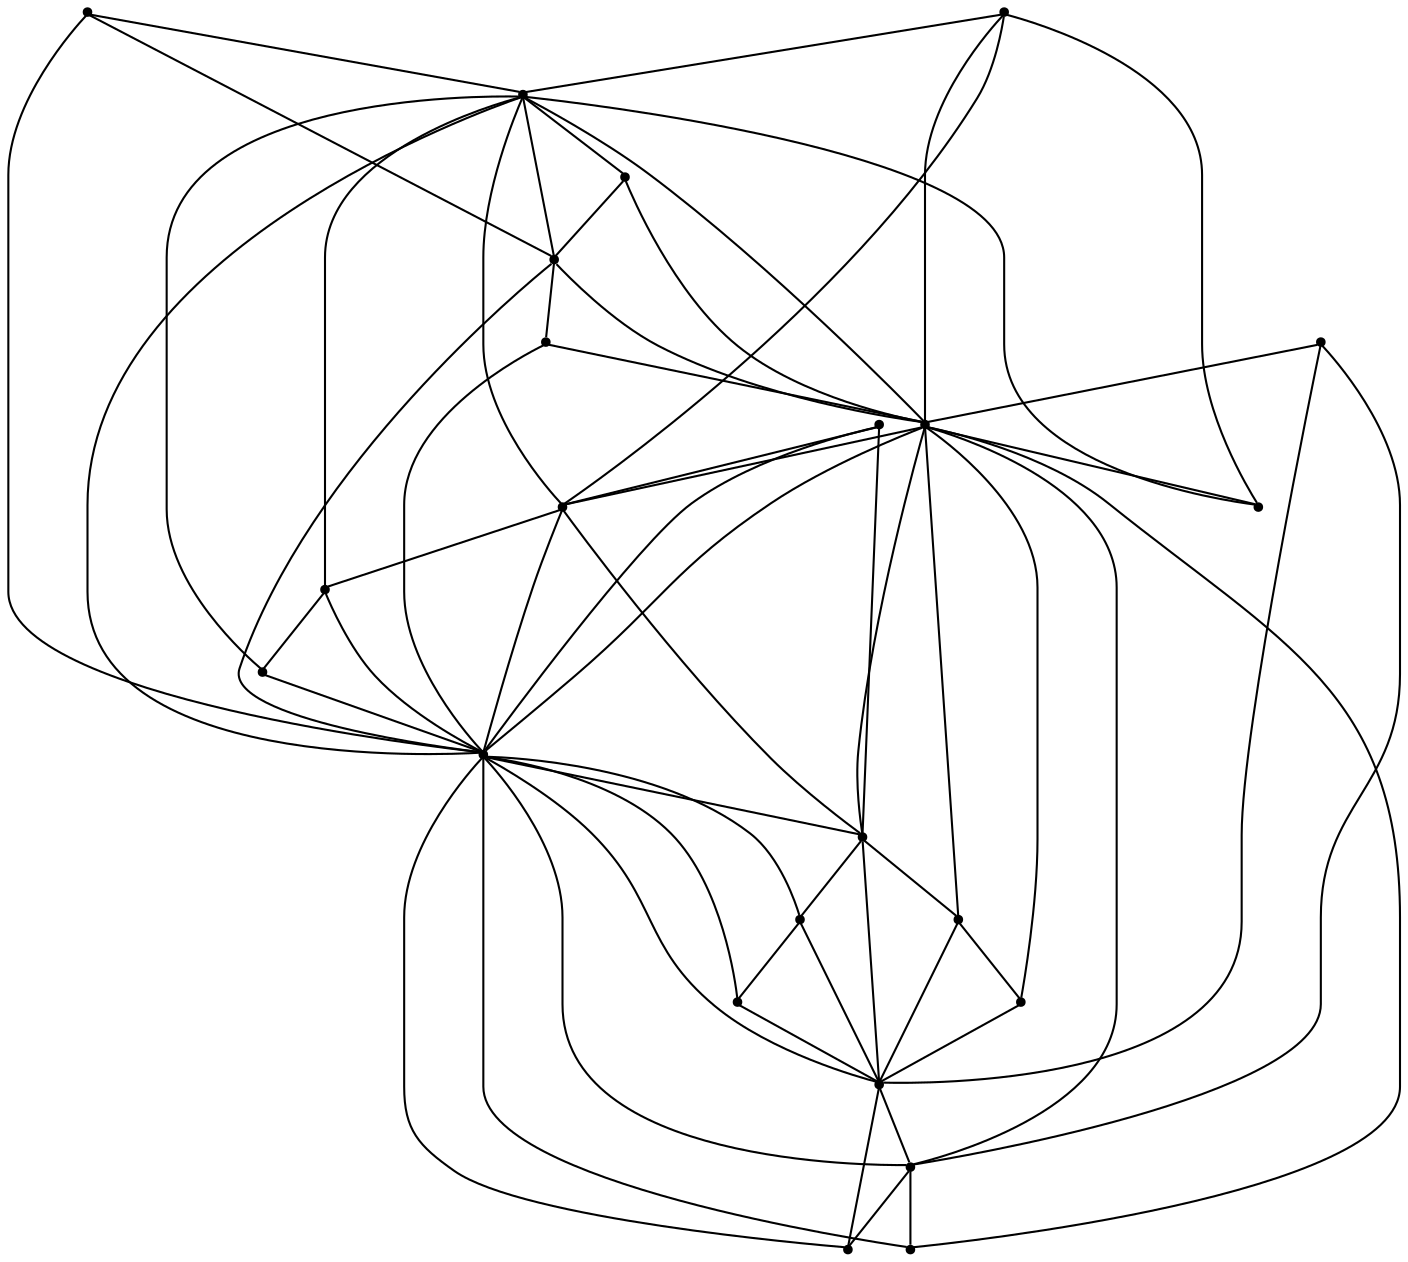 graph {
  node [shape=point,comment="{\"directed\":false,\"doi\":\"10.1007/978-3-319-73915-1_42\",\"figure\":\"3 (2)\"}"]

  v0 [pos="1540.697571089142,413.4187566783801"]
  v1 [pos="1344.1890756973748,229.89593004476194"]
  v2 [pos="1482.302737406715,278.9792440070771"]
  v3 [pos="1533.8776497026242,363.7906397273359"]
  v4 [pos="1533.8776497026242,463.0468736294243"]
  v5 [pos="1513.917150004626,508.9953011227034"]
  v6 [pos="1174.502715392134,388.36929676557577"]
  v7 [pos="1513.917150004626,317.84221223405683"]
  v8 [pos="1214.0486703005486,529.5109624190245"]
  v9 [pos="1482.302737406715,547.8552330399505"]
  v10 [pos="1441.3754513006488,250.09060094254153"]
  v11 [pos="1441.3754513006488,576.7471667647723"]
  v12 [pos="1394.1721155446348,233.31745369070484"]
  v13 [pos="1394.1721155446348,593.5203140166088"]
  v14 [pos="1214.0486703005486,297.3308748971456"]
  v15 [pos="1250.6617048252738,263.13852998753293"]
  v16 [pos="1344.1890756973748,596.9415833119983"]
  v17 [pos="1295.1427886254316,240.0892828276053"]
  v18 [pos="1295.1427886254316,586.7484848797085"]
  v19 [pos="1250.6617048252738,563.7035577049631"]
  v20 [pos="1188.0184653680321,340.13298604338974"]
  v21 [pos="1174.502715392134,438.4684709417379"]
  v22 [pos="1188.0184653680321,486.7045273133705"]

  v0 -- v1 [id="-1",pos="1540.697571089142,413.4187566783801 1344.1890756973748,229.89593004476194 1344.1890756973748,229.89593004476194 1344.1890756973748,229.89593004476194"]
  v6 -- v22 [id="-2",pos="1174.502715392134,388.36929676557577 1188.0184653680321,486.7045273133705 1188.0184653680321,486.7045273133705 1188.0184653680321,486.7045273133705"]
  v6 -- v8 [id="-3",pos="1174.502715392134,388.36929676557577 1214.0486703005486,529.5109624190245 1214.0486703005486,529.5109624190245 1214.0486703005486,529.5109624190245"]
  v21 -- v13 [id="-4",pos="1174.502715392134,438.4684709417379 1394.1721155446348,593.5203140166088 1394.1721155446348,593.5203140166088 1394.1721155446348,593.5203140166088"]
  v21 -- v22 [id="-5",pos="1174.502715392134,438.4684709417379 1188.0184653680321,486.7045273133705 1188.0184653680321,486.7045273133705 1188.0184653680321,486.7045273133705"]
  v6 -- v21 [id="-6",pos="1174.502715392134,388.36929676557577 1174.502715392134,438.4684709417379 1174.502715392134,438.4684709417379 1174.502715392134,438.4684709417379"]
  v6 -- v4 [id="-7",pos="1174.502715392134,388.36929676557577 1533.8776497026242,463.0468736294243 1533.8776497026242,463.0468736294243 1533.8776497026242,463.0468736294243"]
  v20 -- v6 [id="-8",pos="1188.0184653680321,340.13298604338974 1174.502715392134,388.36929676557577 1174.502715392134,388.36929676557577 1174.502715392134,388.36929676557577"]
  v22 -- v13 [id="-9",pos="1188.0184653680321,486.7045273133705 1394.1721155446348,593.5203140166088 1394.1721155446348,593.5203140166088 1394.1721155446348,593.5203140166088"]
  v20 -- v4 [id="-10",pos="1188.0184653680321,340.13298604338974 1533.8776497026242,463.0468736294243 1533.8776497026242,463.0468736294243 1533.8776497026242,463.0468736294243"]
  v8 -- v13 [id="-11",pos="1214.0486703005486,529.5109624190245 1394.1721155446348,593.5203140166088 1394.1721155446348,593.5203140166088 1394.1721155446348,593.5203140166088"]
  v8 -- v21 [id="-12",pos="1214.0486703005486,529.5109624190245 1174.502715392134,438.4684709417379 1174.502715392134,438.4684709417379 1174.502715392134,438.4684709417379"]
  v8 -- v19 [id="-13",pos="1214.0486703005486,529.5109624190245 1250.6617048252738,563.7035577049631 1250.6617048252738,563.7035577049631 1250.6617048252738,563.7035577049631"]
  v8 -- v2 [id="-14",pos="1214.0486703005486,529.5109624190245 1482.302737406715,278.9792440070771 1482.302737406715,278.9792440070771 1482.302737406715,278.9792440070771"]
  v8 -- v4 [id="-15",pos="1214.0486703005486,529.5109624190245 1533.8776497026242,463.0468736294243 1533.8776497026242,463.0468736294243 1533.8776497026242,463.0468736294243"]
  v14 -- v4 [id="-16",pos="1214.0486703005486,297.3308748971456 1533.8776497026242,463.0468736294243 1533.8776497026242,463.0468736294243 1533.8776497026242,463.0468736294243"]
  v14 -- v6 [id="-17",pos="1214.0486703005486,297.3308748971456 1174.502715392134,388.36929676557577 1174.502715392134,388.36929676557577 1174.502715392134,388.36929676557577"]
  v14 -- v20 [id="-18",pos="1214.0486703005486,297.3308748971456 1188.0184653680321,340.13298604338974 1188.0184653680321,340.13298604338974 1188.0184653680321,340.13298604338974"]
  v19 -- v18 [id="-20",pos="1250.6617048252738,563.7035577049631 1295.1427886254316,586.7484848797085 1295.1427886254316,586.7484848797085 1295.1427886254316,586.7484848797085"]
  v19 -- v13 [id="-21",pos="1250.6617048252738,563.7035577049631 1394.1721155446348,593.5203140166088 1394.1721155446348,593.5203140166088 1394.1721155446348,593.5203140166088"]
  v19 -- v4 [id="-22",pos="1250.6617048252738,563.7035577049631 1533.8776497026242,463.0468736294243 1533.8776497026242,463.0468736294243 1533.8776497026242,463.0468736294243"]
  v15 -- v6 [id="-23",pos="1250.6617048252738,263.13852998753293 1174.502715392134,388.36929676557577 1174.502715392134,388.36929676557577 1174.502715392134,388.36929676557577"]
  v15 -- v1 [id="-24",pos="1250.6617048252738,263.13852998753293 1344.1890756973748,229.89593004476194 1344.1890756973748,229.89593004476194 1344.1890756973748,229.89593004476194"]
  v15 -- v14 [id="-25",pos="1250.6617048252738,263.13852998753293 1214.0486703005486,297.3308748971456 1214.0486703005486,297.3308748971456 1214.0486703005486,297.3308748971456"]
  v18 -- v13 [id="-26",pos="1295.1427886254316,586.7484848797085 1394.1721155446348,593.5203140166088 1394.1721155446348,593.5203140166088 1394.1721155446348,593.5203140166088"]
  v18 -- v4 [id="-27",pos="1295.1427886254316,586.7484848797085 1533.8776497026242,463.0468736294243 1533.8776497026242,463.0468736294243 1533.8776497026242,463.0468736294243"]
  v17 -- v4 [id="-28",pos="1295.1427886254316,240.0892828276053 1533.8776497026242,463.0468736294243 1533.8776497026242,463.0468736294243 1533.8776497026242,463.0468736294243"]
  v17 -- v14 [id="-29",pos="1295.1427886254316,240.0892828276053 1214.0486703005486,297.3308748971456 1214.0486703005486,297.3308748971456 1214.0486703005486,297.3308748971456"]
  v16 -- v13 [id="-30",pos="1344.1890756973748,596.9415833119983 1394.1721155446348,593.5203140166088 1394.1721155446348,593.5203140166088 1394.1721155446348,593.5203140166088"]
  v1 -- v17 [id="-31",pos="1344.1890756973748,229.89593004476194 1295.1427886254316,240.0892828276053 1295.1427886254316,240.0892828276053 1295.1427886254316,240.0892828276053"]
  v16 -- v11 [id="-32",pos="1344.1890756973748,596.9415833119983 1441.3754513006488,576.7471667647723 1441.3754513006488,576.7471667647723 1441.3754513006488,576.7471667647723"]
  v16 -- v4 [id="-33",pos="1344.1890756973748,596.9415833119983 1533.8776497026242,463.0468736294243 1533.8776497026242,463.0468736294243 1533.8776497026242,463.0468736294243"]
  v1 -- v4 [id="-34",pos="1344.1890756973748,229.89593004476194 1533.8776497026242,463.0468736294243 1533.8776497026242,463.0468736294243 1533.8776497026242,463.0468736294243"]
  v1 -- v6 [id="-36",pos="1344.1890756973748,229.89593004476194 1174.502715392134,388.36929676557577 1174.502715392134,388.36929676557577 1174.502715392134,388.36929676557577"]
  v1 -- v14 [id="-37",pos="1344.1890756973748,229.89593004476194 1214.0486703005486,297.3308748971456 1214.0486703005486,297.3308748971456 1214.0486703005486,297.3308748971456"]
  v13 -- v11 [id="-38",pos="1394.1721155446348,593.5203140166088 1441.3754513006488,576.7471667647723 1441.3754513006488,576.7471667647723 1441.3754513006488,576.7471667647723"]
  v12 -- v1 [id="-39",pos="1394.1721155446348,233.31745369070484 1344.1890756973748,229.89593004476194 1344.1890756973748,229.89593004476194 1344.1890756973748,229.89593004476194"]
  v13 -- v6 [id="-40",pos="1394.1721155446348,593.5203140166088 1174.502715392134,388.36929676557577 1174.502715392134,388.36929676557577 1174.502715392134,388.36929676557577"]
  v13 -- v9 [id="-41",pos="1394.1721155446348,593.5203140166088 1482.302737406715,547.8552330399505 1482.302737406715,547.8552330399505 1482.302737406715,547.8552330399505"]
  v12 -- v6 [id="-42",pos="1394.1721155446348,233.31745369070484 1174.502715392134,388.36929676557577 1174.502715392134,388.36929676557577 1174.502715392134,388.36929676557577"]
  v11 -- v9 [id="-43",pos="1441.3754513006488,576.7471667647723 1482.302737406715,547.8552330399505 1482.302737406715,547.8552330399505 1482.302737406715,547.8552330399505"]
  v10 -- v12 [id="-44",pos="1441.3754513006488,250.09060094254153 1394.1721155446348,233.31745369070484 1394.1721155446348,233.31745369070484 1394.1721155446348,233.31745369070484"]
  v11 -- v6 [id="-45",pos="1441.3754513006488,576.7471667647723 1174.502715392134,388.36929676557577 1174.502715392134,388.36929676557577 1174.502715392134,388.36929676557577"]
  v11 -- v4 [id="-46",pos="1441.3754513006488,576.7471667647723 1533.8776497026242,463.0468736294243 1533.8776497026242,463.0468736294243 1533.8776497026242,463.0468736294243"]
  v11 -- v5 [id="-47",pos="1441.3754513006488,576.7471667647723 1513.917150004626,508.9953011227034 1513.917150004626,508.9953011227034 1513.917150004626,508.9953011227034"]
  v10 -- v1 [id="-48",pos="1441.3754513006488,250.09060094254153 1344.1890756973748,229.89593004476194 1344.1890756973748,229.89593004476194 1344.1890756973748,229.89593004476194"]
  v10 -- v6 [id="-49",pos="1441.3754513006488,250.09060094254153 1174.502715392134,388.36929676557577 1174.502715392134,388.36929676557577 1174.502715392134,388.36929676557577"]
  v2 -- v10 [id="-50",pos="1482.302737406715,278.9792440070771 1441.3754513006488,250.09060094254153 1441.3754513006488,250.09060094254153 1441.3754513006488,250.09060094254153"]
  v9 -- v6 [id="-51",pos="1482.302737406715,547.8552330399505 1174.502715392134,388.36929676557577 1174.502715392134,388.36929676557577 1174.502715392134,388.36929676557577"]
  v2 -- v6 [id="-52",pos="1482.302737406715,278.9792440070771 1174.502715392134,388.36929676557577 1174.502715392134,388.36929676557577 1174.502715392134,388.36929676557577"]
  v2 -- v1 [id="-53",pos="1482.302737406715,278.9792440070771 1344.1890756973748,229.89593004476194 1344.1890756973748,229.89593004476194 1344.1890756973748,229.89593004476194"]
  v7 -- v8 [id="-54",pos="1513.917150004626,317.84221223405683 1214.0486703005486,529.5109624190245 1214.0486703005486,529.5109624190245 1214.0486703005486,529.5109624190245"]
  v7 -- v6 [id="-55",pos="1513.917150004626,317.84221223405683 1174.502715392134,388.36929676557577 1174.502715392134,388.36929676557577 1174.502715392134,388.36929676557577"]
  v7 -- v2 [id="-56",pos="1513.917150004626,317.84221223405683 1482.302737406715,278.9792440070771 1482.302737406715,278.9792440070771 1482.302737406715,278.9792440070771"]
  v5 -- v4 [id="-57",pos="1513.917150004626,508.9953011227034 1533.8776497026242,463.0468736294243 1533.8776497026242,463.0468736294243 1533.8776497026242,463.0468736294243"]
  v5 -- v6 [id="-58",pos="1513.917150004626,508.9953011227034 1174.502715392134,388.36929676557577 1174.502715392134,388.36929676557577 1174.502715392134,388.36929676557577"]
  v4 -- v0 [id="-59",pos="1533.8776497026242,463.0468736294243 1540.697571089142,413.4187566783801 1540.697571089142,413.4187566783801 1540.697571089142,413.4187566783801"]
  v4 -- v2 [id="-60",pos="1533.8776497026242,463.0468736294243 1482.302737406715,278.9792440070771 1482.302737406715,278.9792440070771 1482.302737406715,278.9792440070771"]
  v4 -- v3 [id="-61",pos="1533.8776497026242,463.0468736294243 1533.8776497026242,363.7906397273359 1533.8776497026242,363.7906397273359 1533.8776497026242,363.7906397273359"]
  v3 -- v1 [id="-62",pos="1533.8776497026242,363.7906397273359 1344.1890756973748,229.89593004476194 1344.1890756973748,229.89593004476194 1344.1890756973748,229.89593004476194"]
  v0 -- v3 [id="-63",pos="1540.697571089142,413.4187566783801 1533.8776497026242,363.7906397273359 1533.8776497026242,363.7906397273359 1533.8776497026242,363.7906397273359"]
  v0 -- v2 [id="-64",pos="1540.697571089142,413.4187566783801 1482.302737406715,278.9792440070771 1482.302737406715,278.9792440070771 1482.302737406715,278.9792440070771"]
}